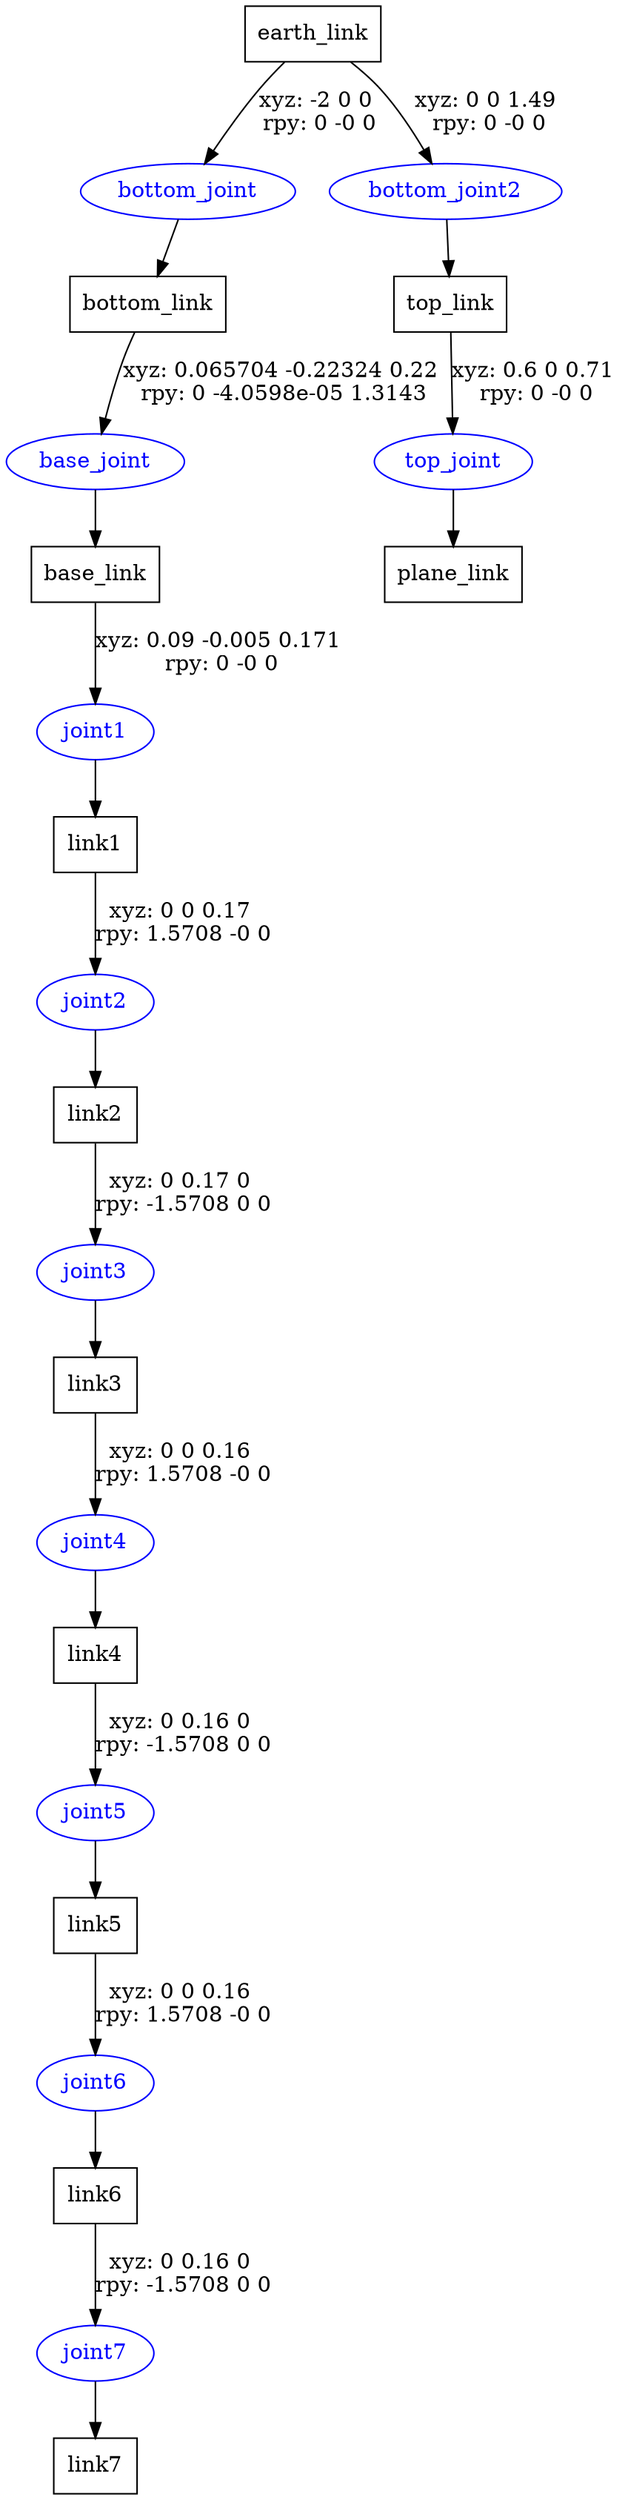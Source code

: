digraph G {
node [shape=box];
"earth_link" [label="earth_link"];
"bottom_link" [label="bottom_link"];
"base_link" [label="base_link"];
"link1" [label="link1"];
"link2" [label="link2"];
"link3" [label="link3"];
"link4" [label="link4"];
"link5" [label="link5"];
"link6" [label="link6"];
"link7" [label="link7"];
"top_link" [label="top_link"];
"plane_link" [label="plane_link"];
node [shape=ellipse, color=blue, fontcolor=blue];
"earth_link" -> "bottom_joint" [label="xyz: -2 0 0 \nrpy: 0 -0 0"]
"bottom_joint" -> "bottom_link"
"bottom_link" -> "base_joint" [label="xyz: 0.065704 -0.22324 0.22 \nrpy: 0 -4.0598e-05 1.3143"]
"base_joint" -> "base_link"
"base_link" -> "joint1" [label="xyz: 0.09 -0.005 0.171 \nrpy: 0 -0 0"]
"joint1" -> "link1"
"link1" -> "joint2" [label="xyz: 0 0 0.17 \nrpy: 1.5708 -0 0"]
"joint2" -> "link2"
"link2" -> "joint3" [label="xyz: 0 0.17 0 \nrpy: -1.5708 0 0"]
"joint3" -> "link3"
"link3" -> "joint4" [label="xyz: 0 0 0.16 \nrpy: 1.5708 -0 0"]
"joint4" -> "link4"
"link4" -> "joint5" [label="xyz: 0 0.16 0 \nrpy: -1.5708 0 0"]
"joint5" -> "link5"
"link5" -> "joint6" [label="xyz: 0 0 0.16 \nrpy: 1.5708 -0 0"]
"joint6" -> "link6"
"link6" -> "joint7" [label="xyz: 0 0.16 0 \nrpy: -1.5708 0 0"]
"joint7" -> "link7"
"earth_link" -> "bottom_joint2" [label="xyz: 0 0 1.49 \nrpy: 0 -0 0"]
"bottom_joint2" -> "top_link"
"top_link" -> "top_joint" [label="xyz: 0.6 0 0.71 \nrpy: 0 -0 0"]
"top_joint" -> "plane_link"
}

